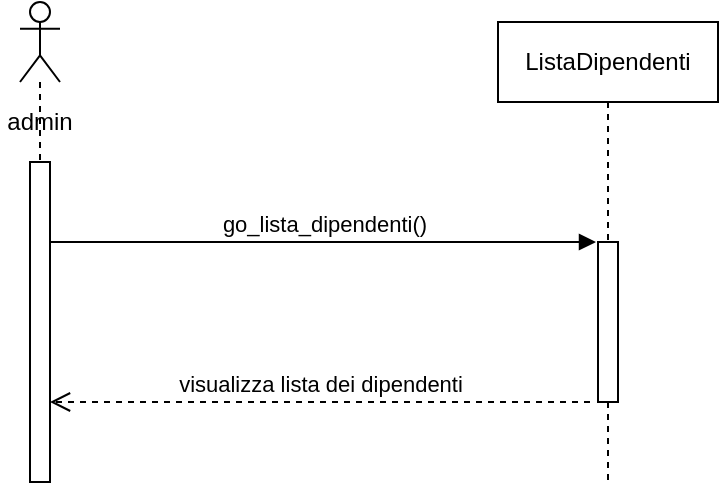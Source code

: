 <mxfile version="14.8.3" type="device"><diagram id="GK1h7sk5QjdVPmefiEpv" name="Page-1"><mxGraphModel dx="770" dy="398" grid="1" gridSize="10" guides="1" tooltips="1" connect="1" arrows="1" fold="1" page="1" pageScale="1" pageWidth="827" pageHeight="1169" math="0" shadow="0"><root><mxCell id="0"/><mxCell id="1" parent="0"/><mxCell id="OlXNqYFOP-_Ax52KHpg3-1" value="" style="shape=umlLifeline;participant=umlActor;perimeter=lifelinePerimeter;whiteSpace=wrap;html=1;container=1;collapsible=0;recursiveResize=0;verticalAlign=top;spacingTop=36;outlineConnect=0;" vertex="1" parent="1"><mxGeometry x="65" y="40" width="20" height="90" as="geometry"/></mxCell><mxCell id="OlXNqYFOP-_Ax52KHpg3-2" value="" style="html=1;points=[];perimeter=orthogonalPerimeter;" vertex="1" parent="1"><mxGeometry x="70" y="120" width="10" height="160" as="geometry"/></mxCell><mxCell id="OlXNqYFOP-_Ax52KHpg3-3" value="admin" style="text;html=1;strokeColor=none;fillColor=none;align=center;verticalAlign=middle;whiteSpace=wrap;rounded=0;" vertex="1" parent="1"><mxGeometry x="55" y="90" width="40" height="20" as="geometry"/></mxCell><mxCell id="OlXNqYFOP-_Ax52KHpg3-4" value="&lt;div&gt;ListaDipendenti&lt;/div&gt;" style="shape=umlLifeline;perimeter=lifelinePerimeter;whiteSpace=wrap;html=1;container=1;collapsible=0;recursiveResize=0;outlineConnect=0;" vertex="1" parent="1"><mxGeometry x="304" y="50" width="110" height="230" as="geometry"/></mxCell><mxCell id="OlXNqYFOP-_Ax52KHpg3-5" value="" style="html=1;points=[];perimeter=orthogonalPerimeter;" vertex="1" parent="OlXNqYFOP-_Ax52KHpg3-4"><mxGeometry x="50" y="110" width="10" height="80" as="geometry"/></mxCell><mxCell id="OlXNqYFOP-_Ax52KHpg3-7" value="go_lista_dipendenti()" style="html=1;verticalAlign=bottom;endArrow=block;" edge="1" parent="1"><mxGeometry width="80" relative="1" as="geometry"><mxPoint x="80" y="160" as="sourcePoint"/><mxPoint x="353" y="160" as="targetPoint"/></mxGeometry></mxCell><mxCell id="OlXNqYFOP-_Ax52KHpg3-8" value="visualizza lista dei dipendenti" style="html=1;verticalAlign=bottom;endArrow=open;dashed=1;endSize=8;" edge="1" parent="1"><mxGeometry relative="1" as="geometry"><mxPoint x="350" y="240" as="sourcePoint"/><mxPoint x="80" y="240" as="targetPoint"/></mxGeometry></mxCell></root></mxGraphModel></diagram></mxfile>
